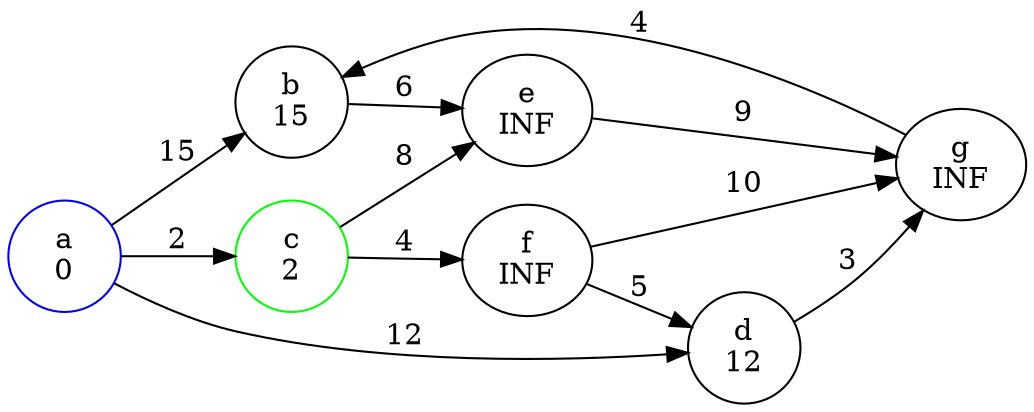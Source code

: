digraph G {
    rankdir = LR;

    a [label = "a\n0", color = blue];
    b [label = "b\n15"];
    c [label = "c\n2", color = green];
    d [label = "d\n12"];
    e [label = "e\nINF"];
    f [label = "f\nINF"];
    g [label = "g\nINF"];
    
    //{rank = same; b; c; d;}

    a -> b [label = "15"];
    a -> c [label = "2"];
    a -> d [label = "12"];
    b -> e [label = "6"];
    c -> e [label = "8"];
    c -> f [label = "4"];
    f -> d [label = "5"];
    e -> g [label = "9"];
    f -> g [label = "10"];
    g -> b [label = "4"];
    d -> g [label = "3"];
}